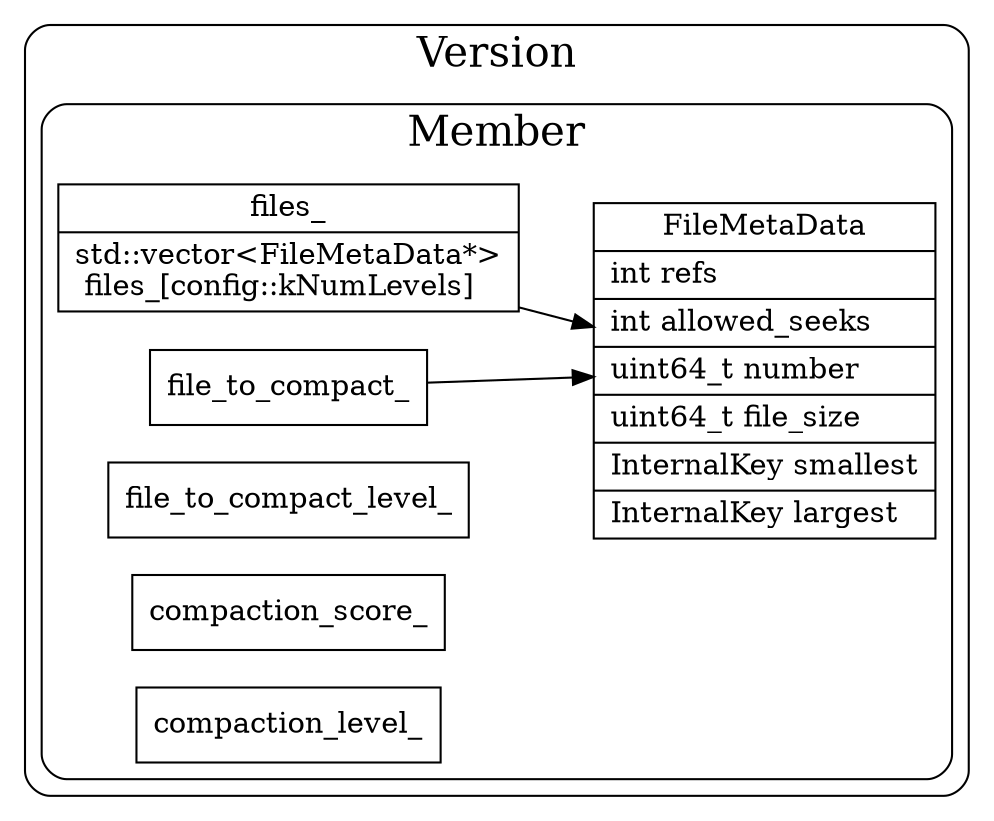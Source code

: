 digraph Version {
  node[shape=box;];
  newrank=true;
  rankdir=LR;
  subgraph cluster_Version {
    graph[label="Version";fontsize=20;style=rounded];
    subgraph cluster_Member {
      graph[label="Member";fontsize=20;style=rounded];
      files_[
        shape="record";
      label="{{
        files_|
          std::vector\<FileMetaData*\>\l 
          files_[config::kNumLevels]\l
      }}";
      ];
      files_ -> FileMetaData;
      FileMetaData[
        shape="record";
      label="{{
        FileMetaData|
          int refs\l|
          int allowed_seeks\l|
          uint64_t number\l|
          uint64_t file_size\l|
          InternalKey smallest\l|
          InternalKey largest\l
      }}";
      ];
      file_to_compact_ -> FileMetaData;
      file_to_compact_level_;
      compaction_score_;
      compaction_level_;
    };
  };
}
